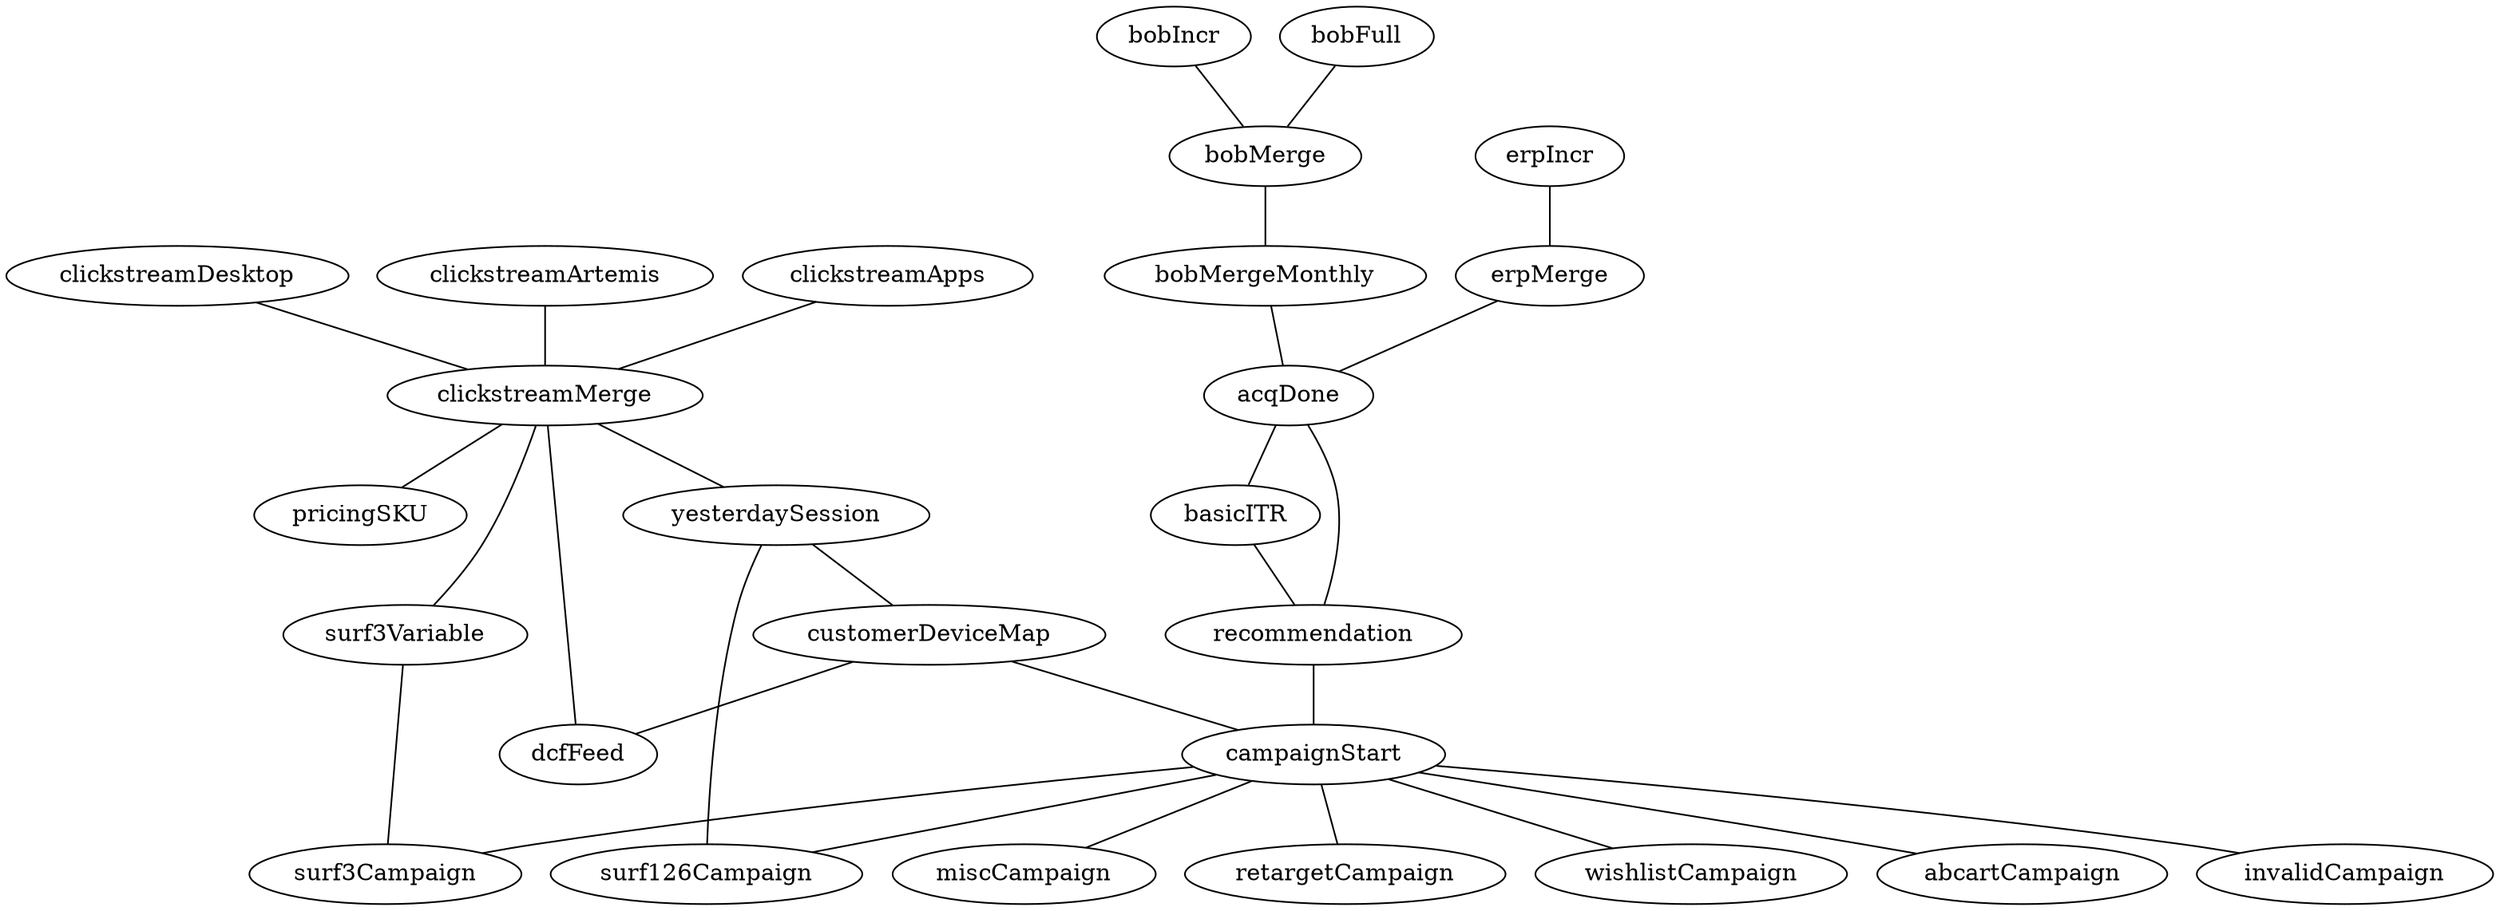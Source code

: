 graph {
      // db acquisition 
      bobIncr -- bobMerge;
      bobFull -- bobMerge 
      bobMerge -- bobMergeMonthly;
      erpIncr -- erpMerge;
      bobMergeMonthly -- acqDone;
      erpMerge -- acqDone;
      

      // clickstream core
      clickstreamApps -- clickstreamMerge;
      clickstreamDesktop -- clickstreamMerge;
      clickstreamArtemis -- clickstreamMerge;
      clickstreamMerge -- yesterdaySession; 
      clickstreamMerge -- surf3Variable;	
      		         
      // basic flows
      acqDone -- basicITR;	
      yesterdaySession -- customerDeviceMap;
      
      // dcf feed
      customerDeviceMap -- dcfFeed;
      clickstreamMerge -- dcfFeed;

      // campaigns
      basicITR -- recommendation;
      acqDone -- recommendation;

      customerDeviceMap -- campaignStart;
      recommendation -- campaignStart;
      
      campaignStart -- retargetCampaign;
      campaignStart -- wishlistCampaign;
      campaignStart -- abcartCampaign;
      campaignStart -- invalidCampaign;
      campaignStart -- miscCampaign;

      campaignStart -- surf126Campaign;
      campaignStart -- surf3Campaign;

      yesterdaySession -- surf126Campaign;
      surf3Variable -- surf3Campaign;

      // pricing
      clickstreamMerge -- pricingSKU;
      
} 

